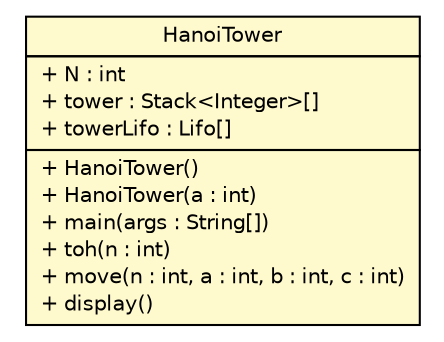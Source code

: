 #!/usr/local/bin/dot
#
# Class diagram 
# Generated by UMLGraph version 5.1 (http://www.umlgraph.org/)
#

digraph G {
	edge [fontname="Helvetica",fontsize=10,labelfontname="Helvetica",labelfontsize=10];
	node [fontname="Helvetica",fontsize=10,shape=plaintext];
	nodesep=0.25;
	ranksep=0.5;
	rankdir=LR;
	// HanoiTower
	c63 [label=<<table title="HanoiTower" border="0" cellborder="1" cellspacing="0" cellpadding="2" port="p" bgcolor="lemonChiffon" href="./HanoiTower.html">
		<tr><td><table border="0" cellspacing="0" cellpadding="1">
<tr><td align="center" balign="center"> HanoiTower </td></tr>
		</table></td></tr>
		<tr><td><table border="0" cellspacing="0" cellpadding="1">
<tr><td align="left" balign="left"> + N : int </td></tr>
<tr><td align="left" balign="left"> + tower : Stack&lt;Integer&gt;[] </td></tr>
<tr><td align="left" balign="left"> + towerLifo : Lifo[] </td></tr>
		</table></td></tr>
		<tr><td><table border="0" cellspacing="0" cellpadding="1">
<tr><td align="left" balign="left"> + HanoiTower() </td></tr>
<tr><td align="left" balign="left"> + HanoiTower(a : int) </td></tr>
<tr><td align="left" balign="left"> + main(args : String[]) </td></tr>
<tr><td align="left" balign="left"> + toh(n : int) </td></tr>
<tr><td align="left" balign="left"> + move(n : int, a : int, b : int, c : int) </td></tr>
<tr><td align="left" balign="left"> + display() </td></tr>
		</table></td></tr>
		</table>>, fontname="Helvetica", fontcolor="black", fontsize=10.0];
}

